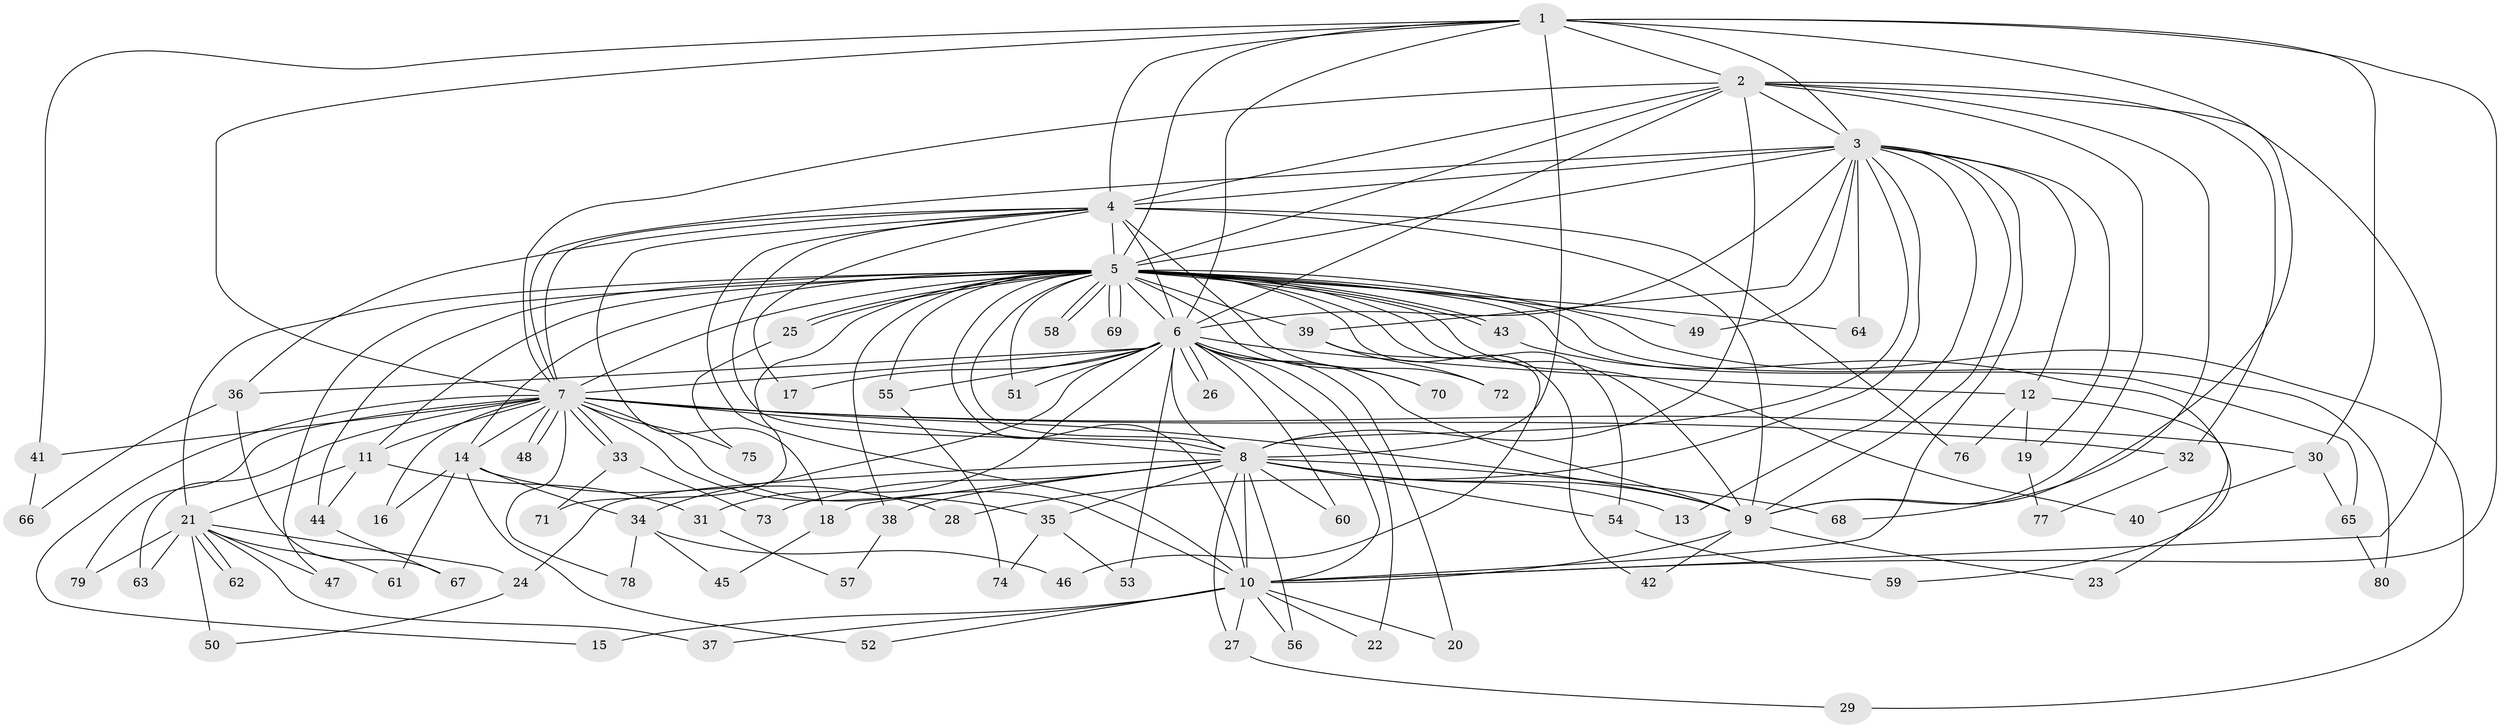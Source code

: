 // coarse degree distribution, {12: 0.037037037037037035, 3: 0.18518518518518517, 2: 0.25925925925925924, 11: 0.07407407407407407, 1: 0.14814814814814814, 5: 0.037037037037037035, 4: 0.1111111111111111, 7: 0.037037037037037035, 16: 0.037037037037037035, 19: 0.037037037037037035, 6: 0.037037037037037035}
// Generated by graph-tools (version 1.1) at 2025/36/03/04/25 23:36:18]
// undirected, 80 vertices, 185 edges
graph export_dot {
  node [color=gray90,style=filled];
  1;
  2;
  3;
  4;
  5;
  6;
  7;
  8;
  9;
  10;
  11;
  12;
  13;
  14;
  15;
  16;
  17;
  18;
  19;
  20;
  21;
  22;
  23;
  24;
  25;
  26;
  27;
  28;
  29;
  30;
  31;
  32;
  33;
  34;
  35;
  36;
  37;
  38;
  39;
  40;
  41;
  42;
  43;
  44;
  45;
  46;
  47;
  48;
  49;
  50;
  51;
  52;
  53;
  54;
  55;
  56;
  57;
  58;
  59;
  60;
  61;
  62;
  63;
  64;
  65;
  66;
  67;
  68;
  69;
  70;
  71;
  72;
  73;
  74;
  75;
  76;
  77;
  78;
  79;
  80;
  1 -- 2;
  1 -- 3;
  1 -- 4;
  1 -- 5;
  1 -- 6;
  1 -- 7;
  1 -- 8;
  1 -- 9;
  1 -- 10;
  1 -- 30;
  1 -- 41;
  2 -- 3;
  2 -- 4;
  2 -- 5;
  2 -- 6;
  2 -- 7;
  2 -- 8;
  2 -- 9;
  2 -- 10;
  2 -- 32;
  2 -- 68;
  3 -- 4;
  3 -- 5;
  3 -- 6;
  3 -- 7;
  3 -- 8;
  3 -- 9;
  3 -- 10;
  3 -- 12;
  3 -- 13;
  3 -- 19;
  3 -- 28;
  3 -- 39;
  3 -- 49;
  3 -- 64;
  4 -- 5;
  4 -- 6;
  4 -- 7;
  4 -- 8;
  4 -- 9;
  4 -- 10;
  4 -- 17;
  4 -- 18;
  4 -- 36;
  4 -- 72;
  4 -- 76;
  5 -- 6;
  5 -- 7;
  5 -- 8;
  5 -- 9;
  5 -- 10;
  5 -- 11;
  5 -- 14;
  5 -- 21;
  5 -- 25;
  5 -- 25;
  5 -- 29;
  5 -- 38;
  5 -- 39;
  5 -- 40;
  5 -- 42;
  5 -- 43;
  5 -- 43;
  5 -- 44;
  5 -- 47;
  5 -- 49;
  5 -- 51;
  5 -- 54;
  5 -- 55;
  5 -- 58;
  5 -- 58;
  5 -- 64;
  5 -- 65;
  5 -- 69;
  5 -- 69;
  5 -- 70;
  5 -- 71;
  5 -- 80;
  6 -- 7;
  6 -- 8;
  6 -- 9;
  6 -- 10;
  6 -- 12;
  6 -- 17;
  6 -- 20;
  6 -- 22;
  6 -- 26;
  6 -- 26;
  6 -- 31;
  6 -- 34;
  6 -- 36;
  6 -- 51;
  6 -- 53;
  6 -- 55;
  6 -- 60;
  6 -- 70;
  7 -- 8;
  7 -- 9;
  7 -- 10;
  7 -- 11;
  7 -- 14;
  7 -- 15;
  7 -- 16;
  7 -- 30;
  7 -- 32;
  7 -- 33;
  7 -- 33;
  7 -- 35;
  7 -- 41;
  7 -- 48;
  7 -- 48;
  7 -- 63;
  7 -- 75;
  7 -- 78;
  7 -- 79;
  8 -- 9;
  8 -- 10;
  8 -- 13;
  8 -- 18;
  8 -- 24;
  8 -- 27;
  8 -- 35;
  8 -- 38;
  8 -- 54;
  8 -- 56;
  8 -- 60;
  8 -- 68;
  8 -- 73;
  9 -- 10;
  9 -- 23;
  9 -- 42;
  10 -- 15;
  10 -- 20;
  10 -- 22;
  10 -- 27;
  10 -- 37;
  10 -- 52;
  10 -- 56;
  11 -- 21;
  11 -- 31;
  11 -- 44;
  12 -- 19;
  12 -- 23;
  12 -- 76;
  14 -- 16;
  14 -- 28;
  14 -- 34;
  14 -- 52;
  14 -- 61;
  18 -- 45;
  19 -- 77;
  21 -- 24;
  21 -- 37;
  21 -- 47;
  21 -- 50;
  21 -- 61;
  21 -- 62;
  21 -- 62;
  21 -- 63;
  21 -- 79;
  24 -- 50;
  25 -- 75;
  27 -- 29;
  30 -- 40;
  30 -- 65;
  31 -- 57;
  32 -- 77;
  33 -- 71;
  33 -- 73;
  34 -- 45;
  34 -- 46;
  34 -- 78;
  35 -- 53;
  35 -- 74;
  36 -- 66;
  36 -- 67;
  38 -- 57;
  39 -- 46;
  39 -- 72;
  41 -- 66;
  43 -- 59;
  44 -- 67;
  54 -- 59;
  55 -- 74;
  65 -- 80;
}
